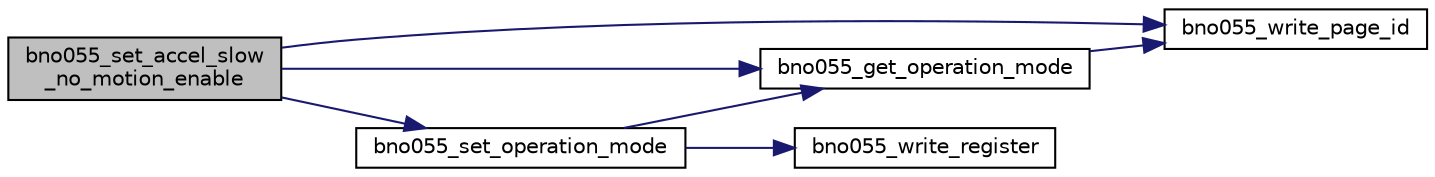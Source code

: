 digraph "bno055_set_accel_slow_no_motion_enable"
{
  edge [fontname="Helvetica",fontsize="10",labelfontname="Helvetica",labelfontsize="10"];
  node [fontname="Helvetica",fontsize="10",shape=record];
  rankdir="LR";
  Node1 [label="bno055_set_accel_slow\l_no_motion_enable",height=0.2,width=0.4,color="black", fillcolor="grey75", style="filled", fontcolor="black"];
  Node1 -> Node2 [color="midnightblue",fontsize="10",style="solid",fontname="Helvetica"];
  Node2 [label="bno055_get_operation_mode",height=0.2,width=0.4,color="black", fillcolor="white", style="filled",URL="$bno055_8h.html#a610cc17a4638c57f2cc4352280ca418b",tooltip="This API used to read the operation mode from register from 0x3D bit 0 to 3. "];
  Node2 -> Node3 [color="midnightblue",fontsize="10",style="solid",fontname="Helvetica"];
  Node3 [label="bno055_write_page_id",height=0.2,width=0.4,color="black", fillcolor="white", style="filled",URL="$bno055_8h.html#aba65b8682ba0645b5b9ab0ea64eb4c7e",tooltip="This API used to write the page id register 0x07. "];
  Node1 -> Node4 [color="midnightblue",fontsize="10",style="solid",fontname="Helvetica"];
  Node4 [label="bno055_set_operation_mode",height=0.2,width=0.4,color="black", fillcolor="white", style="filled",URL="$bno055_8h.html#a42db870e00f008575aa5dbafa60bf927",tooltip="This API used to write the operation mode from register from 0x3D bit 0 to 3. "];
  Node4 -> Node2 [color="midnightblue",fontsize="10",style="solid",fontname="Helvetica"];
  Node4 -> Node5 [color="midnightblue",fontsize="10",style="solid",fontname="Helvetica"];
  Node5 [label="bno055_write_register",height=0.2,width=0.4,color="black", fillcolor="white", style="filled",URL="$bno055_8h.html#adbdf24752c36e42a7c957dfc32c8a6e3",tooltip="This API gives data to the given register and the data is written in the corresponding register addre..."];
  Node1 -> Node3 [color="midnightblue",fontsize="10",style="solid",fontname="Helvetica"];
}
